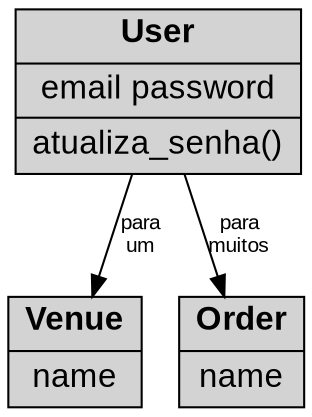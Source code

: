 digraph G {
	graph [bb="0,0,142,190"];
	node [fontname=Arial,
		fontsize=16,
		label="\N",
		shape=record
	];
	edge [fontname=Arial,
		fontsize=10
	];
	Venue	[fillcolor=lightgrey,
		height=0.73611,
		label=<{<b>Venue</b>| name
}>,
		pos="32,26.5",
		rects="0,26.5,64,52.5 0,0.5,64,26.5",
		style=filled,
		width=0.88889];
	User	[fillcolor=lightgrey,
		height=1.0972,
		label=<{<b>User</b>| email
 password
|atualiza_senha()
}>,
		pos="72,150.5",
		rects="3.5,163.5,140.5,189.5 3.5,137.5,140.5,163.5 3.5,111.5,140.5,137.5",
		style=filled,
		width=1.9028];
	User -> Venue	[label="para\num",
		lp="63.5,82",
		pos="e,40.212,52.546 59.453,111.23 54.304,95.527 48.385,77.473 43.364,62.161"];
	Order	[fillcolor=lightgrey,
		height=0.73611,
		label=<{<b>Order</b>| name
}>,
		pos="112,26.5",
		rects="82,26.5,142,52.5 82,0.5,142,26.5",
		style=filled,
		width=0.83333];
	User -> Order	[label="para\nmuitos",
		lp="111,82",
		pos="e,103.79,52.546 84.547,111.23 89.696,95.527 95.615,77.473 100.64,62.161"];
}

